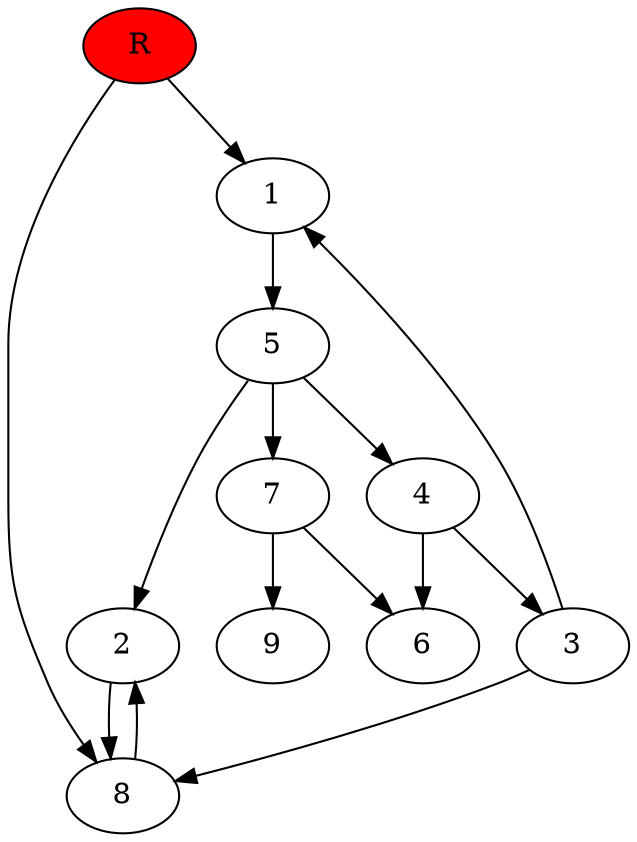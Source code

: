 digraph prb11494 {
	1
	2
	3
	4
	5
	6
	7
	8
	R [fillcolor="#ff0000" style=filled]
	1 -> 5
	2 -> 8
	3 -> 1
	3 -> 8
	4 -> 3
	4 -> 6
	5 -> 2
	5 -> 4
	5 -> 7
	7 -> 6
	7 -> 9
	8 -> 2
	R -> 1
	R -> 8
}
